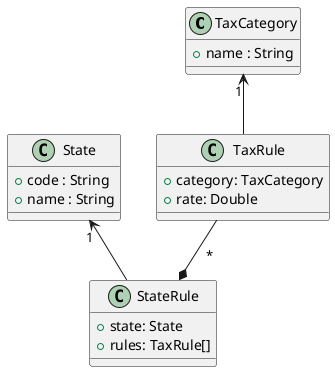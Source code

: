 @startuml

class TaxCategory {
    + name : String
}

class State {
    + code : String
    + name : String
}

class TaxRule {
    + category: TaxCategory
    + rate: Double
}

class StateRule {
    + state: State
    + rules: TaxRule[]
}

TaxRule -up-> "1" TaxCategory
StateRule *-up- "\n*" TaxRule
StateRule -up-> "1" State


@enduml